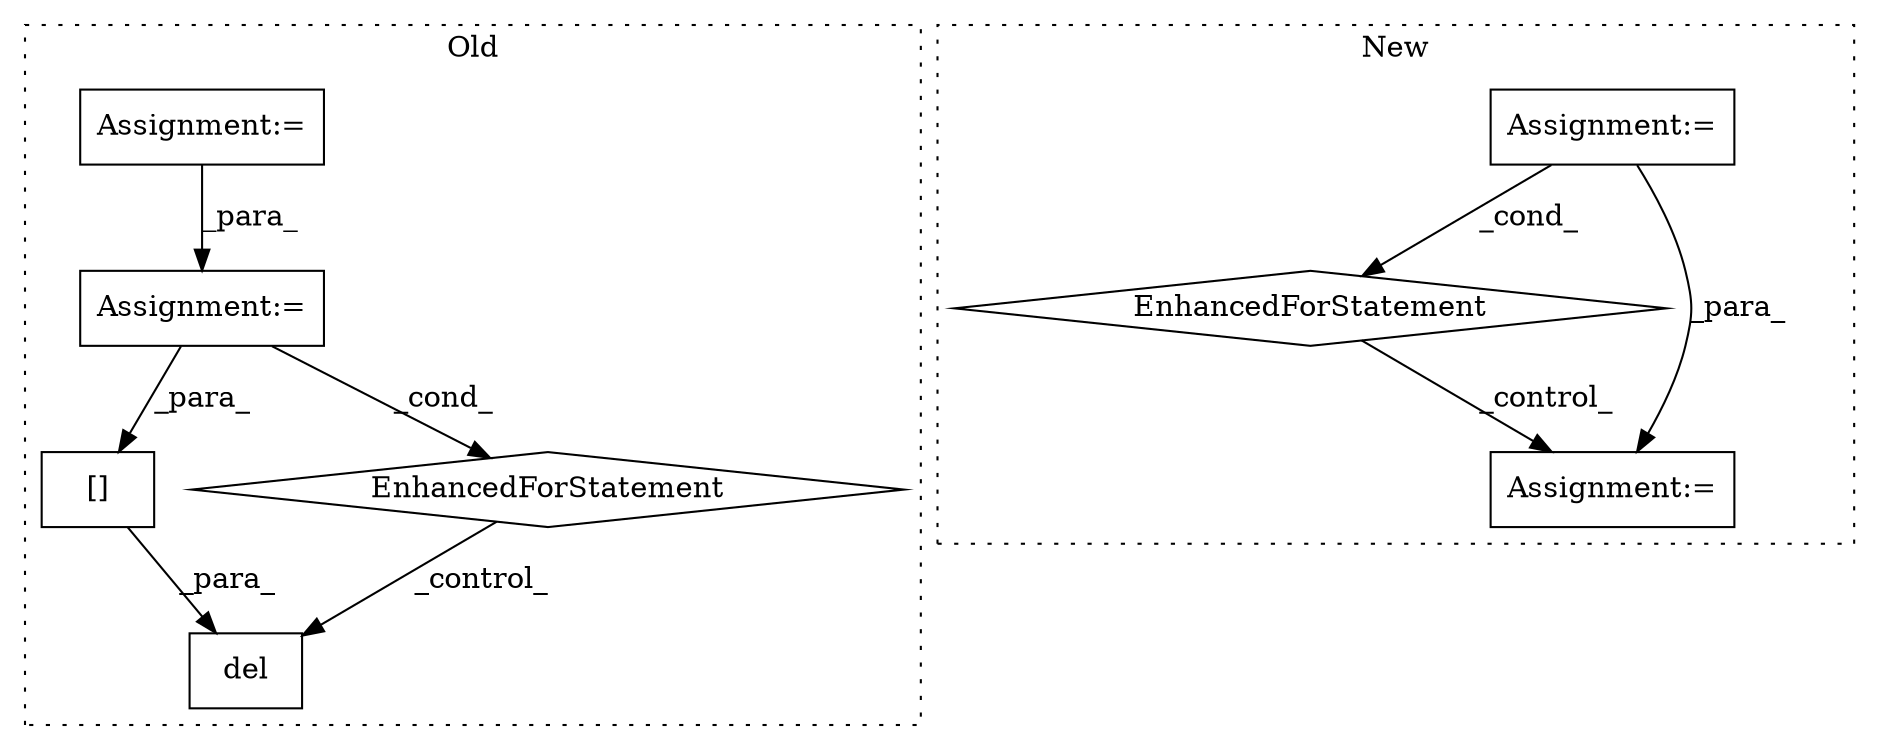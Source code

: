digraph G {
subgraph cluster0 {
1 [label="del" a="32" s="398,407" l="4,1" shape="box"];
4 [label="[]" a="2" s="402,406" l="3,1" shape="box"];
5 [label="EnhancedForStatement" a="70" s="222,301" l="53,2" shape="diamond"];
6 [label="Assignment:=" a="7" s="187" l="1" shape="box"];
7 [label="Assignment:=" a="7" s="222,301" l="53,2" shape="box"];
label = "Old";
style="dotted";
}
subgraph cluster1 {
2 [label="EnhancedForStatement" a="70" s="323,435" l="53,2" shape="diamond"];
3 [label="Assignment:=" a="7" s="323,435" l="53,2" shape="box"];
8 [label="Assignment:=" a="7" s="476" l="1" shape="box"];
label = "New";
style="dotted";
}
2 -> 8 [label="_control_"];
3 -> 8 [label="_para_"];
3 -> 2 [label="_cond_"];
4 -> 1 [label="_para_"];
5 -> 1 [label="_control_"];
6 -> 7 [label="_para_"];
7 -> 5 [label="_cond_"];
7 -> 4 [label="_para_"];
}